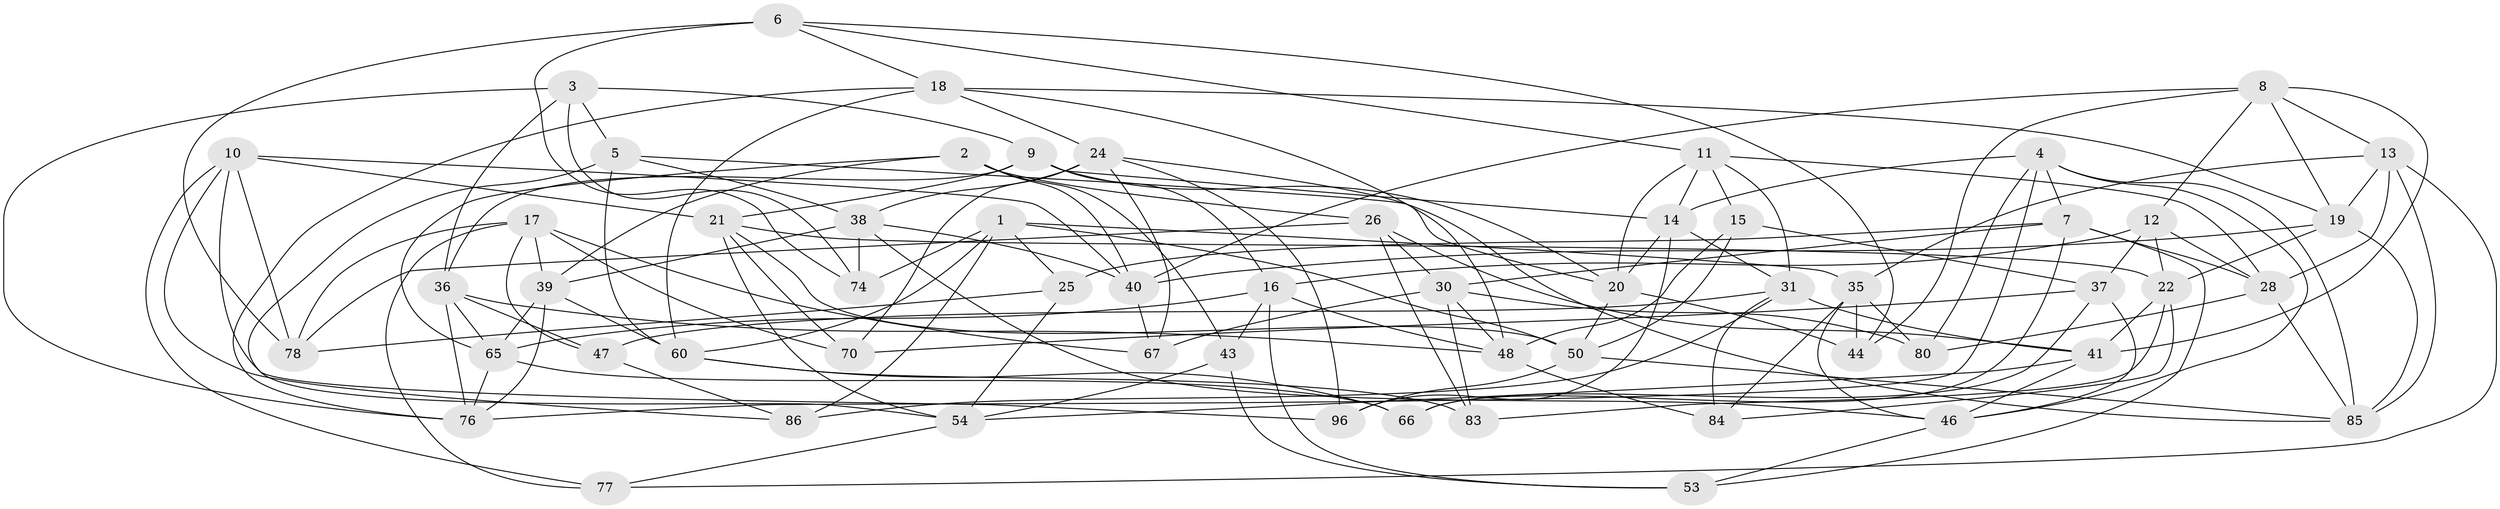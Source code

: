 // original degree distribution, {4: 1.0}
// Generated by graph-tools (version 1.1) at 2025/39/02/21/25 10:39:01]
// undirected, 58 vertices, 154 edges
graph export_dot {
graph [start="1"]
  node [color=gray90,style=filled];
  1 [super="+59"];
  2 [super="+27"];
  3 [super="+73"];
  4 [super="+88"];
  5 [super="+34"];
  6 [super="+91"];
  7 [super="+64"];
  8 [super="+29"];
  9 [super="+100"];
  10 [super="+61"];
  11 [super="+95"];
  12 [super="+75"];
  13 [super="+58"];
  14 [super="+79"];
  15;
  16 [super="+49"];
  17 [super="+93"];
  18 [super="+92"];
  19 [super="+99"];
  20 [super="+45"];
  21 [super="+23"];
  22 [super="+33"];
  24 [super="+32"];
  25;
  26 [super="+69"];
  28 [super="+97"];
  30 [super="+56"];
  31 [super="+42"];
  35 [super="+63"];
  36 [super="+57"];
  37 [super="+90"];
  38 [super="+51"];
  39 [super="+82"];
  40 [super="+71"];
  41 [super="+52"];
  43;
  44;
  46 [super="+81"];
  47;
  48 [super="+55"];
  50 [super="+62"];
  53;
  54 [super="+68"];
  60 [super="+98"];
  65 [super="+72"];
  66;
  67;
  70;
  74;
  76 [super="+94"];
  77;
  78 [super="+89"];
  80;
  83;
  84;
  85 [super="+87"];
  86;
  96;
  1 -- 86;
  1 -- 74;
  1 -- 25;
  1 -- 50;
  1 -- 35;
  1 -- 60;
  2 -- 43;
  2 -- 40;
  2 -- 26 [weight=2];
  2 -- 65;
  2 -- 39;
  3 -- 5 [weight=2];
  3 -- 36;
  3 -- 74;
  3 -- 76;
  3 -- 9;
  4 -- 80;
  4 -- 76;
  4 -- 85;
  4 -- 14;
  4 -- 46;
  4 -- 7;
  5 -- 20;
  5 -- 38;
  5 -- 60;
  5 -- 54;
  6 -- 18;
  6 -- 44;
  6 -- 74;
  6 -- 78 [weight=2];
  6 -- 11;
  7 -- 28;
  7 -- 66;
  7 -- 53;
  7 -- 25;
  7 -- 30;
  8 -- 13;
  8 -- 44;
  8 -- 41;
  8 -- 40;
  8 -- 19;
  8 -- 12;
  9 -- 14;
  9 -- 16;
  9 -- 20;
  9 -- 36;
  9 -- 21;
  10 -- 86;
  10 -- 21;
  10 -- 78;
  10 -- 40;
  10 -- 96;
  10 -- 77;
  11 -- 15;
  11 -- 28;
  11 -- 31;
  11 -- 20;
  11 -- 14;
  12 -- 22;
  12 -- 37 [weight=2];
  12 -- 16;
  12 -- 28;
  13 -- 77;
  13 -- 35;
  13 -- 85;
  13 -- 19;
  13 -- 28;
  14 -- 96;
  14 -- 20;
  14 -- 31;
  15 -- 48;
  15 -- 37;
  15 -- 50;
  16 -- 43;
  16 -- 48;
  16 -- 65;
  16 -- 53;
  17 -- 67;
  17 -- 77;
  17 -- 70;
  17 -- 47;
  17 -- 78;
  17 -- 39;
  18 -- 19;
  18 -- 24;
  18 -- 48;
  18 -- 76;
  18 -- 60;
  19 -- 22;
  19 -- 85;
  19 -- 40;
  20 -- 44;
  20 -- 50;
  21 -- 70;
  21 -- 50;
  21 -- 22;
  21 -- 54;
  22 -- 83;
  22 -- 41;
  22 -- 84;
  24 -- 96;
  24 -- 38;
  24 -- 67;
  24 -- 70;
  24 -- 85;
  25 -- 78;
  25 -- 54;
  26 -- 78;
  26 -- 30;
  26 -- 83;
  26 -- 41;
  28 -- 80;
  28 -- 85;
  30 -- 83;
  30 -- 48;
  30 -- 67;
  30 -- 80;
  31 -- 47;
  31 -- 86;
  31 -- 41;
  31 -- 84;
  35 -- 84;
  35 -- 80;
  35 -- 44;
  35 -- 46;
  36 -- 65;
  36 -- 48;
  36 -- 47;
  36 -- 76;
  37 -- 70;
  37 -- 66;
  37 -- 46;
  38 -- 39;
  38 -- 46;
  38 -- 40;
  38 -- 74;
  39 -- 65;
  39 -- 60;
  39 -- 76;
  40 -- 67;
  41 -- 54;
  41 -- 46;
  43 -- 53;
  43 -- 54;
  46 -- 53;
  47 -- 86;
  48 -- 84;
  50 -- 96;
  50 -- 85;
  54 -- 77;
  60 -- 66;
  60 -- 83;
  65 -- 66;
  65 -- 76;
}
